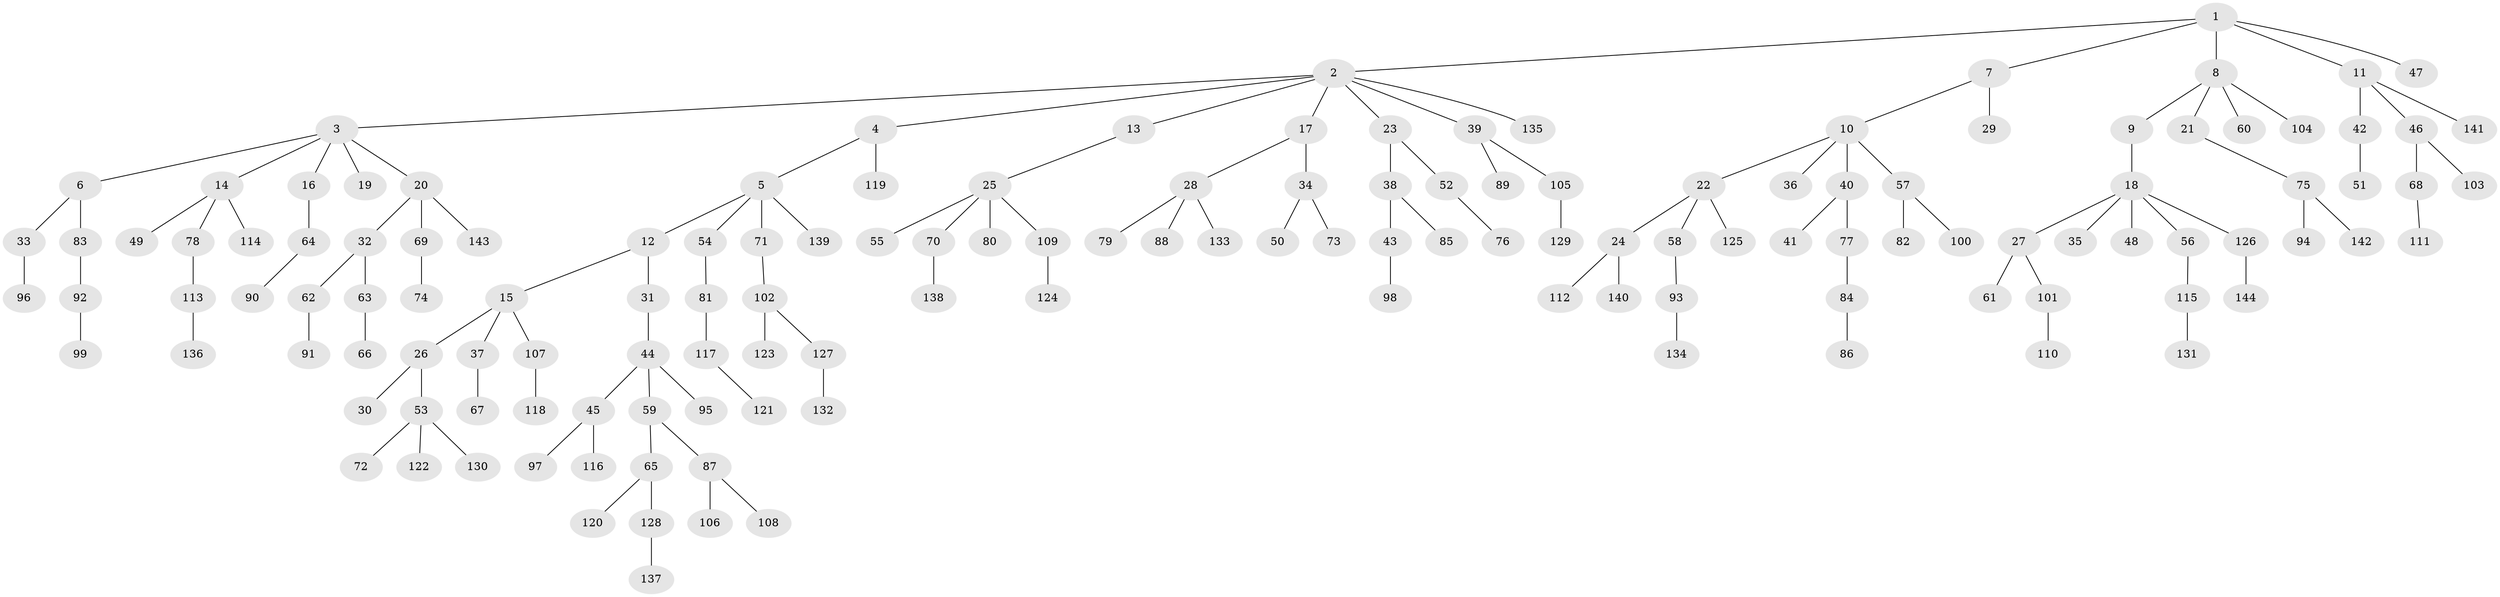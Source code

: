 // coarse degree distribution, {4: 0.07291666666666667, 8: 0.010416666666666666, 7: 0.010416666666666666, 2: 0.23958333333333334, 5: 0.0625, 6: 0.010416666666666666, 3: 0.041666666666666664, 1: 0.5520833333333334}
// Generated by graph-tools (version 1.1) at 2025/24/03/03/25 07:24:05]
// undirected, 144 vertices, 143 edges
graph export_dot {
graph [start="1"]
  node [color=gray90,style=filled];
  1;
  2;
  3;
  4;
  5;
  6;
  7;
  8;
  9;
  10;
  11;
  12;
  13;
  14;
  15;
  16;
  17;
  18;
  19;
  20;
  21;
  22;
  23;
  24;
  25;
  26;
  27;
  28;
  29;
  30;
  31;
  32;
  33;
  34;
  35;
  36;
  37;
  38;
  39;
  40;
  41;
  42;
  43;
  44;
  45;
  46;
  47;
  48;
  49;
  50;
  51;
  52;
  53;
  54;
  55;
  56;
  57;
  58;
  59;
  60;
  61;
  62;
  63;
  64;
  65;
  66;
  67;
  68;
  69;
  70;
  71;
  72;
  73;
  74;
  75;
  76;
  77;
  78;
  79;
  80;
  81;
  82;
  83;
  84;
  85;
  86;
  87;
  88;
  89;
  90;
  91;
  92;
  93;
  94;
  95;
  96;
  97;
  98;
  99;
  100;
  101;
  102;
  103;
  104;
  105;
  106;
  107;
  108;
  109;
  110;
  111;
  112;
  113;
  114;
  115;
  116;
  117;
  118;
  119;
  120;
  121;
  122;
  123;
  124;
  125;
  126;
  127;
  128;
  129;
  130;
  131;
  132;
  133;
  134;
  135;
  136;
  137;
  138;
  139;
  140;
  141;
  142;
  143;
  144;
  1 -- 2;
  1 -- 7;
  1 -- 8;
  1 -- 11;
  1 -- 47;
  2 -- 3;
  2 -- 4;
  2 -- 13;
  2 -- 17;
  2 -- 23;
  2 -- 39;
  2 -- 135;
  3 -- 6;
  3 -- 14;
  3 -- 16;
  3 -- 19;
  3 -- 20;
  4 -- 5;
  4 -- 119;
  5 -- 12;
  5 -- 54;
  5 -- 71;
  5 -- 139;
  6 -- 33;
  6 -- 83;
  7 -- 10;
  7 -- 29;
  8 -- 9;
  8 -- 21;
  8 -- 60;
  8 -- 104;
  9 -- 18;
  10 -- 22;
  10 -- 36;
  10 -- 40;
  10 -- 57;
  11 -- 42;
  11 -- 46;
  11 -- 141;
  12 -- 15;
  12 -- 31;
  13 -- 25;
  14 -- 49;
  14 -- 78;
  14 -- 114;
  15 -- 26;
  15 -- 37;
  15 -- 107;
  16 -- 64;
  17 -- 28;
  17 -- 34;
  18 -- 27;
  18 -- 35;
  18 -- 48;
  18 -- 56;
  18 -- 126;
  20 -- 32;
  20 -- 69;
  20 -- 143;
  21 -- 75;
  22 -- 24;
  22 -- 58;
  22 -- 125;
  23 -- 38;
  23 -- 52;
  24 -- 112;
  24 -- 140;
  25 -- 55;
  25 -- 70;
  25 -- 80;
  25 -- 109;
  26 -- 30;
  26 -- 53;
  27 -- 61;
  27 -- 101;
  28 -- 79;
  28 -- 88;
  28 -- 133;
  31 -- 44;
  32 -- 62;
  32 -- 63;
  33 -- 96;
  34 -- 50;
  34 -- 73;
  37 -- 67;
  38 -- 43;
  38 -- 85;
  39 -- 89;
  39 -- 105;
  40 -- 41;
  40 -- 77;
  42 -- 51;
  43 -- 98;
  44 -- 45;
  44 -- 59;
  44 -- 95;
  45 -- 97;
  45 -- 116;
  46 -- 68;
  46 -- 103;
  52 -- 76;
  53 -- 72;
  53 -- 122;
  53 -- 130;
  54 -- 81;
  56 -- 115;
  57 -- 82;
  57 -- 100;
  58 -- 93;
  59 -- 65;
  59 -- 87;
  62 -- 91;
  63 -- 66;
  64 -- 90;
  65 -- 120;
  65 -- 128;
  68 -- 111;
  69 -- 74;
  70 -- 138;
  71 -- 102;
  75 -- 94;
  75 -- 142;
  77 -- 84;
  78 -- 113;
  81 -- 117;
  83 -- 92;
  84 -- 86;
  87 -- 106;
  87 -- 108;
  92 -- 99;
  93 -- 134;
  101 -- 110;
  102 -- 123;
  102 -- 127;
  105 -- 129;
  107 -- 118;
  109 -- 124;
  113 -- 136;
  115 -- 131;
  117 -- 121;
  126 -- 144;
  127 -- 132;
  128 -- 137;
}
